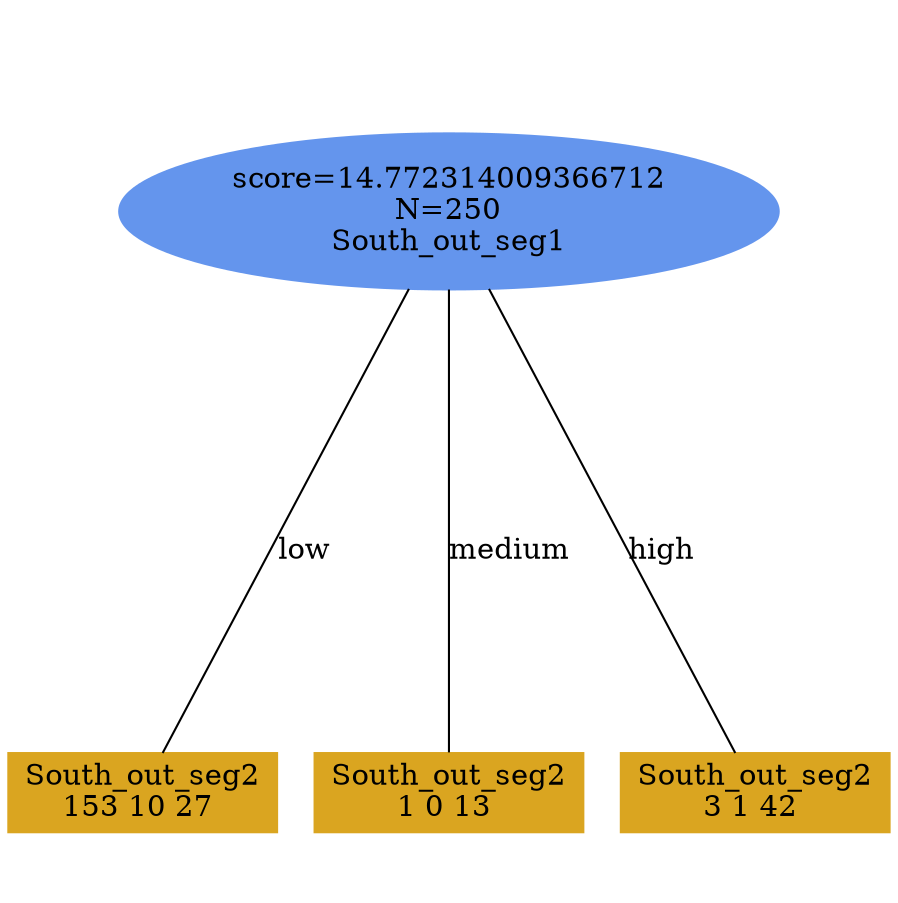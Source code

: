 digraph "DD" {
size = "7.5,10"
ratio=1.0;
center = true;
edge [dir = none];
{ rank = same; node [shape=ellipse, style=filled, color=cornflowerblue];"2983" [label="score=14.772314009366712\nN=250\nSouth_out_seg1"];}
{ rank = same; node [shape=box, style=filled, color=goldenrod];"2984" [label="South_out_seg2\n153 10 27 "];}
{ rank = same; node [shape=box, style=filled, color=goldenrod];"2985" [label="South_out_seg2\n1 0 13 "];}
{ rank = same; node [shape=box, style=filled, color=goldenrod];"2986" [label="South_out_seg2\n3 1 42 "];}
"2983" -> "2984" [label = "low"];
"2983" -> "2985" [label = "medium"];
"2983" -> "2986" [label = "high"];

}